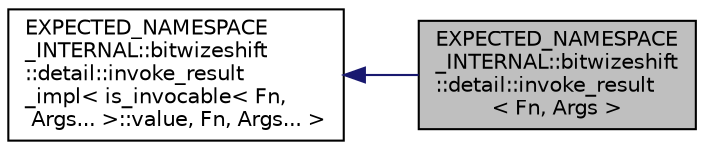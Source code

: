 digraph "EXPECTED_NAMESPACE_INTERNAL::bitwizeshift::detail::invoke_result&lt; Fn, Args &gt;"
{
  edge [fontname="Helvetica",fontsize="10",labelfontname="Helvetica",labelfontsize="10"];
  node [fontname="Helvetica",fontsize="10",shape=record];
  rankdir="LR";
  Node2 [label="EXPECTED_NAMESPACE\l_INTERNAL::bitwizeshift\l::detail::invoke_result\l\< Fn, Args \>",height=0.2,width=0.4,color="black", fillcolor="grey75", style="filled", fontcolor="black"];
  Node3 -> Node2 [dir="back",color="midnightblue",fontsize="10",style="solid",fontname="Helvetica"];
  Node3 [label="EXPECTED_NAMESPACE\l_INTERNAL::bitwizeshift\l::detail::invoke_result\l_impl\< is_invocable\< Fn,\l Args... \>::value, Fn, Args... \>",height=0.2,width=0.4,color="black", fillcolor="white", style="filled",URL="$dd/d60/struct_e_x_p_e_c_t_e_d___n_a_m_e_s_p_a_c_e___i_n_t_e_r_n_a_l_1_1bitwizeshift_1_1detail_1_1invoke__result__impl.html"];
}
